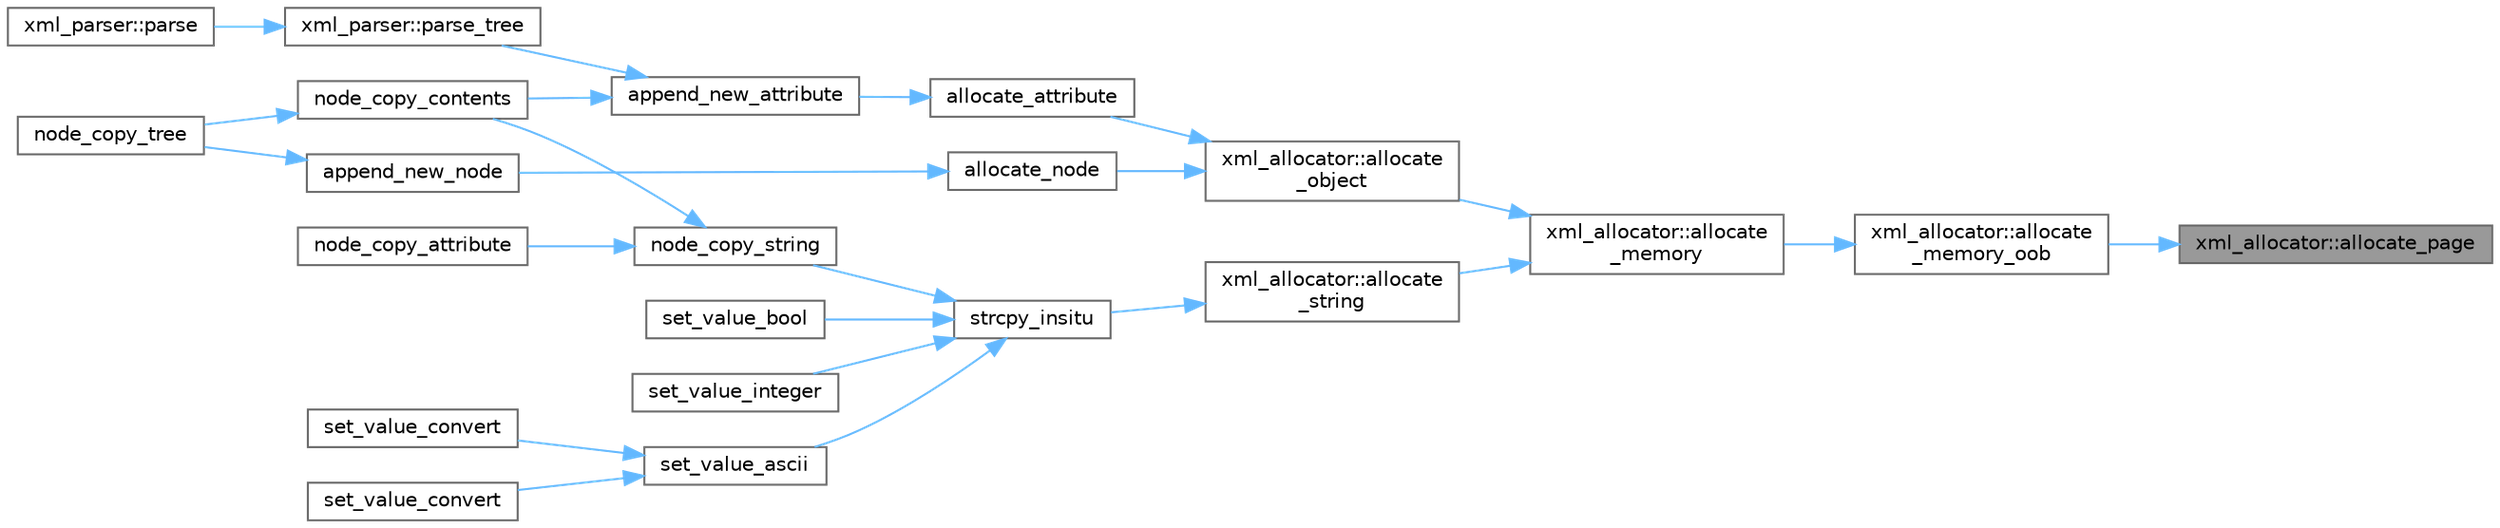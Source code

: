 digraph "xml_allocator::allocate_page"
{
 // INTERACTIVE_SVG=YES
 // LATEX_PDF_SIZE
  bgcolor="transparent";
  edge [fontname=Helvetica,fontsize=10,labelfontname=Helvetica,labelfontsize=10];
  node [fontname=Helvetica,fontsize=10,shape=box,height=0.2,width=0.4];
  rankdir="RL";
  Node1 [id="Node000001",label="xml_allocator::allocate_page",height=0.2,width=0.4,color="gray40", fillcolor="grey60", style="filled", fontcolor="black",tooltip=" "];
  Node1 -> Node2 [id="edge1_Node000001_Node000002",dir="back",color="steelblue1",style="solid",tooltip=" "];
  Node2 [id="Node000002",label="xml_allocator::allocate\l_memory_oob",height=0.2,width=0.4,color="grey40", fillcolor="white", style="filled",URL="$d3/dae/structxml__allocator.html#a30bb557bc040de54c041c6d3dca6772e",tooltip=" "];
  Node2 -> Node3 [id="edge2_Node000002_Node000003",dir="back",color="steelblue1",style="solid",tooltip=" "];
  Node3 [id="Node000003",label="xml_allocator::allocate\l_memory",height=0.2,width=0.4,color="grey40", fillcolor="white", style="filled",URL="$d3/dae/structxml__allocator.html#a02a8725611785568ceae7a0eea3eca76",tooltip=" "];
  Node3 -> Node4 [id="edge3_Node000003_Node000004",dir="back",color="steelblue1",style="solid",tooltip=" "];
  Node4 [id="Node000004",label="xml_allocator::allocate\l_object",height=0.2,width=0.4,color="grey40", fillcolor="white", style="filled",URL="$d3/dae/structxml__allocator.html#a103dfdec5c72cb955e2a97a61fdc9af1",tooltip=" "];
  Node4 -> Node5 [id="edge4_Node000004_Node000005",dir="back",color="steelblue1",style="solid",tooltip=" "];
  Node5 [id="Node000005",label="allocate_attribute",height=0.2,width=0.4,color="grey40", fillcolor="white", style="filled",URL="$db/d20/pugixml_8cpp.html#a898e1a5c13c5a542d65bb311f91afbc9",tooltip=" "];
  Node5 -> Node6 [id="edge5_Node000005_Node000006",dir="back",color="steelblue1",style="solid",tooltip=" "];
  Node6 [id="Node000006",label="append_new_attribute",height=0.2,width=0.4,color="grey40", fillcolor="white", style="filled",URL="$db/d20/pugixml_8cpp.html#a5bef4fc5debd433356aa4b027b25ffc8",tooltip=" "];
  Node6 -> Node7 [id="edge6_Node000006_Node000007",dir="back",color="steelblue1",style="solid",tooltip=" "];
  Node7 [id="Node000007",label="node_copy_contents",height=0.2,width=0.4,color="grey40", fillcolor="white", style="filled",URL="$db/d20/pugixml_8cpp.html#a2b5c5c36dd22c98e54dbe1d1269f6e9b",tooltip=" "];
  Node7 -> Node8 [id="edge7_Node000007_Node000008",dir="back",color="steelblue1",style="solid",tooltip=" "];
  Node8 [id="Node000008",label="node_copy_tree",height=0.2,width=0.4,color="grey40", fillcolor="white", style="filled",URL="$db/d20/pugixml_8cpp.html#a25fed5bc5932c710ca03917ac173f6d1",tooltip=" "];
  Node6 -> Node9 [id="edge8_Node000006_Node000009",dir="back",color="steelblue1",style="solid",tooltip=" "];
  Node9 [id="Node000009",label="xml_parser::parse_tree",height=0.2,width=0.4,color="grey40", fillcolor="white", style="filled",URL="$db/db4/structxml__parser.html#a35bac90f1975aa1a9d5de4b60b761f16",tooltip=" "];
  Node9 -> Node10 [id="edge9_Node000009_Node000010",dir="back",color="steelblue1",style="solid",tooltip=" "];
  Node10 [id="Node000010",label="xml_parser::parse",height=0.2,width=0.4,color="grey40", fillcolor="white", style="filled",URL="$db/db4/structxml__parser.html#a4bf0acd166edf3fc6cc9543002ff6f5d",tooltip=" "];
  Node4 -> Node11 [id="edge10_Node000004_Node000011",dir="back",color="steelblue1",style="solid",tooltip=" "];
  Node11 [id="Node000011",label="allocate_node",height=0.2,width=0.4,color="grey40", fillcolor="white", style="filled",URL="$db/d20/pugixml_8cpp.html#adb3f2586fe1e65ad9a04c54dd7192d9a",tooltip=" "];
  Node11 -> Node12 [id="edge11_Node000011_Node000012",dir="back",color="steelblue1",style="solid",tooltip=" "];
  Node12 [id="Node000012",label="append_new_node",height=0.2,width=0.4,color="grey40", fillcolor="white", style="filled",URL="$db/d20/pugixml_8cpp.html#a862c167fed8376b442cbd33ff981ce30",tooltip=" "];
  Node12 -> Node8 [id="edge12_Node000012_Node000008",dir="back",color="steelblue1",style="solid",tooltip=" "];
  Node3 -> Node13 [id="edge13_Node000003_Node000013",dir="back",color="steelblue1",style="solid",tooltip=" "];
  Node13 [id="Node000013",label="xml_allocator::allocate\l_string",height=0.2,width=0.4,color="grey40", fillcolor="white", style="filled",URL="$d3/dae/structxml__allocator.html#a19732d75c0ba4b799d32a285fcb58027",tooltip=" "];
  Node13 -> Node14 [id="edge14_Node000013_Node000014",dir="back",color="steelblue1",style="solid",tooltip=" "];
  Node14 [id="Node000014",label="strcpy_insitu",height=0.2,width=0.4,color="grey40", fillcolor="white", style="filled",URL="$db/d20/pugixml_8cpp.html#add4b0e8189d4e27898f1cf863cda4f80",tooltip=" "];
  Node14 -> Node15 [id="edge15_Node000014_Node000015",dir="back",color="steelblue1",style="solid",tooltip=" "];
  Node15 [id="Node000015",label="node_copy_string",height=0.2,width=0.4,color="grey40", fillcolor="white", style="filled",URL="$db/d20/pugixml_8cpp.html#a05e81501deb4a3abe96a3da900711eb6",tooltip=" "];
  Node15 -> Node16 [id="edge16_Node000015_Node000016",dir="back",color="steelblue1",style="solid",tooltip=" "];
  Node16 [id="Node000016",label="node_copy_attribute",height=0.2,width=0.4,color="grey40", fillcolor="white", style="filled",URL="$db/d20/pugixml_8cpp.html#a1ebf3f9e23bb17f7cc6f4ae26e5abdb8",tooltip=" "];
  Node15 -> Node7 [id="edge17_Node000015_Node000007",dir="back",color="steelblue1",style="solid",tooltip=" "];
  Node14 -> Node17 [id="edge18_Node000014_Node000017",dir="back",color="steelblue1",style="solid",tooltip=" "];
  Node17 [id="Node000017",label="set_value_ascii",height=0.2,width=0.4,color="grey40", fillcolor="white", style="filled",URL="$db/d20/pugixml_8cpp.html#ac697150045f8a021e42c1c1a028740fd",tooltip=" "];
  Node17 -> Node18 [id="edge19_Node000017_Node000018",dir="back",color="steelblue1",style="solid",tooltip=" "];
  Node18 [id="Node000018",label="set_value_convert",height=0.2,width=0.4,color="grey40", fillcolor="white", style="filled",URL="$db/d20/pugixml_8cpp.html#a9511ed80c582c8e36805c6df5714b56a",tooltip=" "];
  Node17 -> Node19 [id="edge20_Node000017_Node000019",dir="back",color="steelblue1",style="solid",tooltip=" "];
  Node19 [id="Node000019",label="set_value_convert",height=0.2,width=0.4,color="grey40", fillcolor="white", style="filled",URL="$db/d20/pugixml_8cpp.html#a920fbf56eb3b5360583952e8c08000b3",tooltip=" "];
  Node14 -> Node20 [id="edge21_Node000014_Node000020",dir="back",color="steelblue1",style="solid",tooltip=" "];
  Node20 [id="Node000020",label="set_value_bool",height=0.2,width=0.4,color="grey40", fillcolor="white", style="filled",URL="$db/d20/pugixml_8cpp.html#a36fe7c523cde4627c23a7ae75ec7e954",tooltip=" "];
  Node14 -> Node21 [id="edge22_Node000014_Node000021",dir="back",color="steelblue1",style="solid",tooltip=" "];
  Node21 [id="Node000021",label="set_value_integer",height=0.2,width=0.4,color="grey40", fillcolor="white", style="filled",URL="$db/d20/pugixml_8cpp.html#a237750ca33ed3f13b1c3f80d0aadc93e",tooltip=" "];
}
